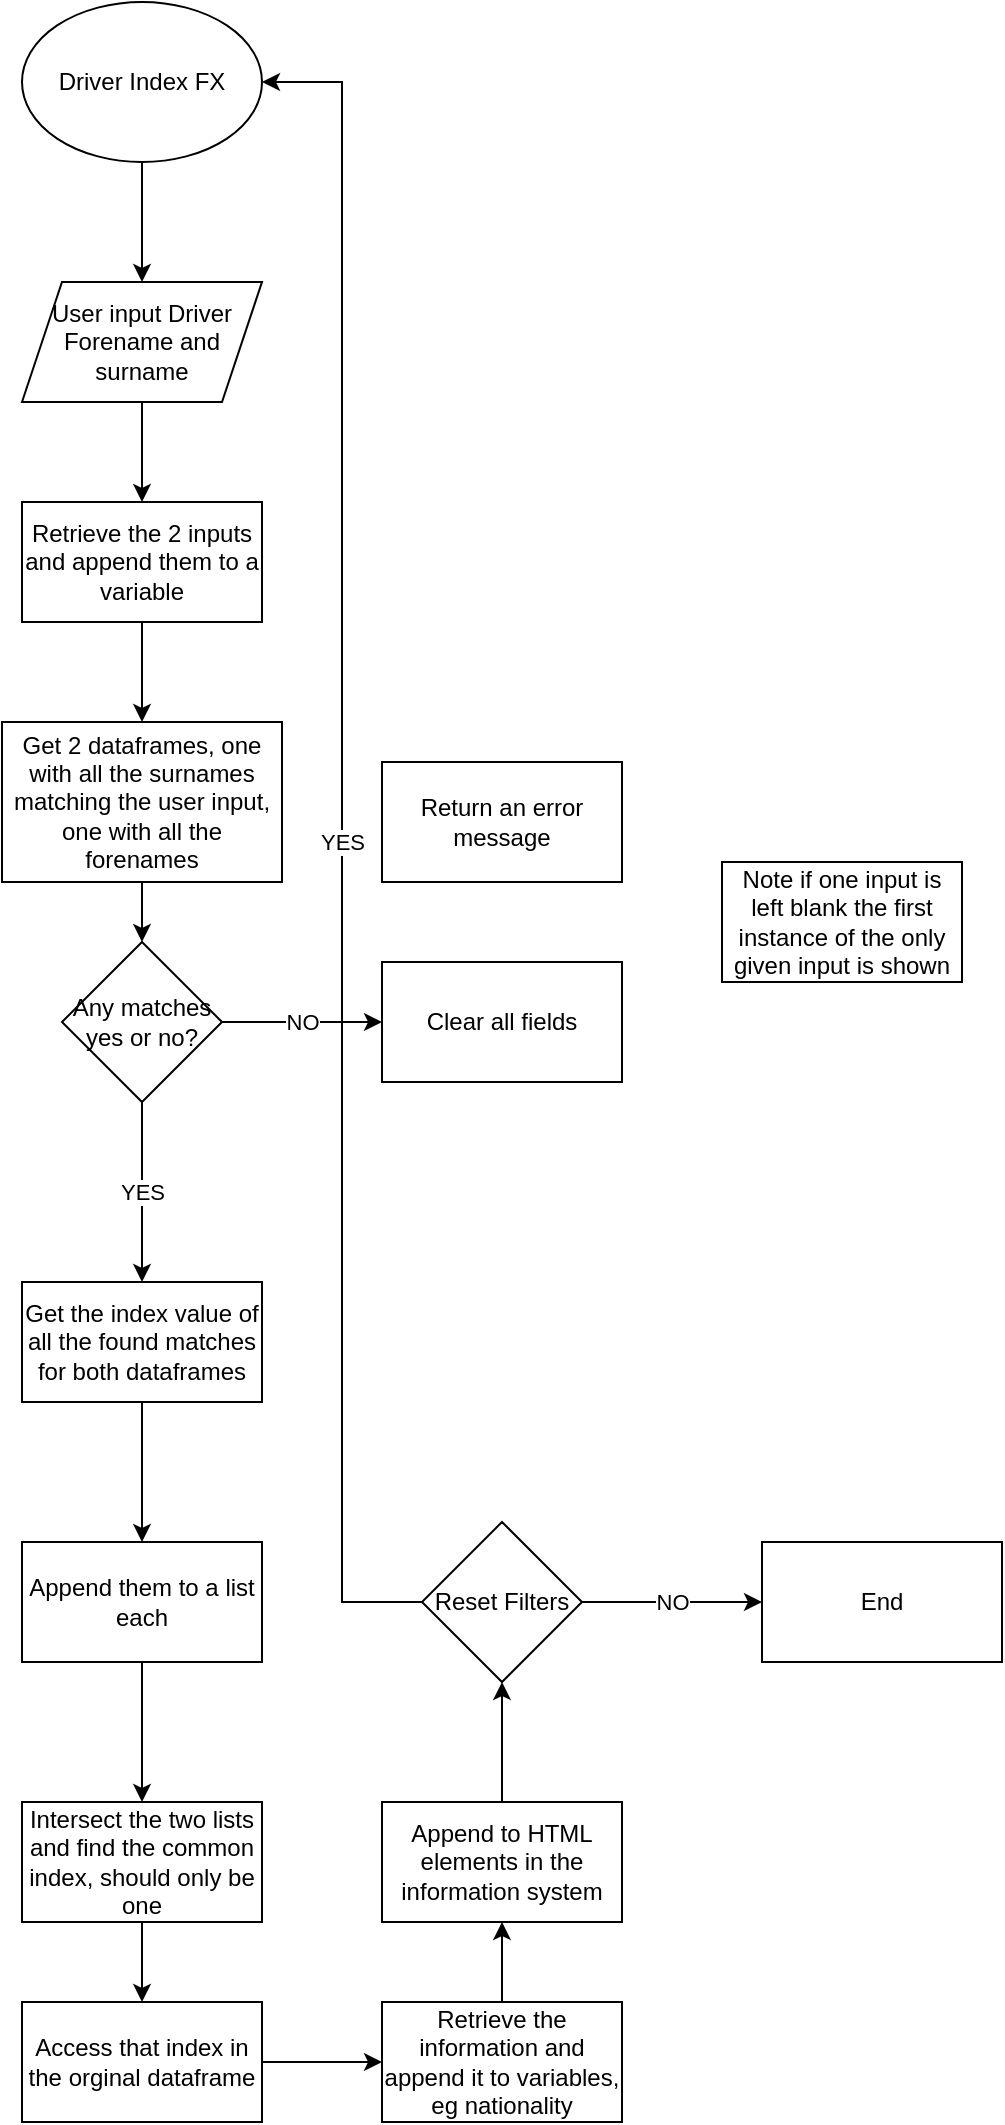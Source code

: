 <mxfile version="26.1.1">
  <diagram id="C5RBs43oDa-KdzZeNtuy" name="Page-1">
    <mxGraphModel dx="1050" dy="558" grid="1" gridSize="10" guides="1" tooltips="1" connect="1" arrows="1" fold="1" page="1" pageScale="1" pageWidth="827" pageHeight="1169" math="0" shadow="0">
      <root>
        <mxCell id="WIyWlLk6GJQsqaUBKTNV-0" />
        <mxCell id="WIyWlLk6GJQsqaUBKTNV-1" parent="WIyWlLk6GJQsqaUBKTNV-0" />
        <mxCell id="0ASaABYVrz-RMeeTezYd-35" style="edgeStyle=orthogonalEdgeStyle;rounded=0;orthogonalLoop=1;jettySize=auto;html=1;exitX=0.5;exitY=1;exitDx=0;exitDy=0;entryX=0.5;entryY=0;entryDx=0;entryDy=0;" edge="1" parent="WIyWlLk6GJQsqaUBKTNV-1" source="0ASaABYVrz-RMeeTezYd-0" target="0ASaABYVrz-RMeeTezYd-4">
          <mxGeometry relative="1" as="geometry" />
        </mxCell>
        <mxCell id="0ASaABYVrz-RMeeTezYd-0" value="&lt;div&gt;Driver Index FX&lt;/div&gt;" style="ellipse;whiteSpace=wrap;html=1;" vertex="1" parent="WIyWlLk6GJQsqaUBKTNV-1">
          <mxGeometry x="70" y="50" width="120" height="80" as="geometry" />
        </mxCell>
        <mxCell id="0ASaABYVrz-RMeeTezYd-34" style="edgeStyle=orthogonalEdgeStyle;rounded=0;orthogonalLoop=1;jettySize=auto;html=1;exitX=0.5;exitY=1;exitDx=0;exitDy=0;entryX=0.5;entryY=0;entryDx=0;entryDy=0;" edge="1" parent="WIyWlLk6GJQsqaUBKTNV-1" source="0ASaABYVrz-RMeeTezYd-4" target="0ASaABYVrz-RMeeTezYd-7">
          <mxGeometry relative="1" as="geometry" />
        </mxCell>
        <mxCell id="0ASaABYVrz-RMeeTezYd-4" value="User input Driver Forename and surname" style="shape=parallelogram;perimeter=parallelogramPerimeter;whiteSpace=wrap;html=1;fixedSize=1;" vertex="1" parent="WIyWlLk6GJQsqaUBKTNV-1">
          <mxGeometry x="70" y="190" width="120" height="60" as="geometry" />
        </mxCell>
        <mxCell id="0ASaABYVrz-RMeeTezYd-6" value="Note if one input is left blank the first instance of the only given input is shown" style="rounded=0;whiteSpace=wrap;html=1;" vertex="1" parent="WIyWlLk6GJQsqaUBKTNV-1">
          <mxGeometry x="420" y="480" width="120" height="60" as="geometry" />
        </mxCell>
        <mxCell id="0ASaABYVrz-RMeeTezYd-33" style="edgeStyle=orthogonalEdgeStyle;rounded=0;orthogonalLoop=1;jettySize=auto;html=1;exitX=0.5;exitY=1;exitDx=0;exitDy=0;entryX=0.5;entryY=0;entryDx=0;entryDy=0;" edge="1" parent="WIyWlLk6GJQsqaUBKTNV-1" source="0ASaABYVrz-RMeeTezYd-7" target="0ASaABYVrz-RMeeTezYd-8">
          <mxGeometry relative="1" as="geometry" />
        </mxCell>
        <mxCell id="0ASaABYVrz-RMeeTezYd-7" value="&lt;div&gt;Retrieve the 2 inputs and append them to a variable&lt;/div&gt;" style="rounded=0;whiteSpace=wrap;html=1;" vertex="1" parent="WIyWlLk6GJQsqaUBKTNV-1">
          <mxGeometry x="70" y="300" width="120" height="60" as="geometry" />
        </mxCell>
        <mxCell id="0ASaABYVrz-RMeeTezYd-32" style="edgeStyle=orthogonalEdgeStyle;rounded=0;orthogonalLoop=1;jettySize=auto;html=1;exitX=0.5;exitY=1;exitDx=0;exitDy=0;entryX=0.5;entryY=0;entryDx=0;entryDy=0;" edge="1" parent="WIyWlLk6GJQsqaUBKTNV-1" source="0ASaABYVrz-RMeeTezYd-8" target="0ASaABYVrz-RMeeTezYd-11">
          <mxGeometry relative="1" as="geometry" />
        </mxCell>
        <mxCell id="0ASaABYVrz-RMeeTezYd-8" value="Get 2 dataframes, one with all the surnames matching the user input, one with all the forenames" style="rounded=0;whiteSpace=wrap;html=1;" vertex="1" parent="WIyWlLk6GJQsqaUBKTNV-1">
          <mxGeometry x="60" y="410" width="140" height="80" as="geometry" />
        </mxCell>
        <mxCell id="0ASaABYVrz-RMeeTezYd-14" value="NO" style="edgeStyle=orthogonalEdgeStyle;rounded=0;orthogonalLoop=1;jettySize=auto;html=1;exitX=1;exitY=0.5;exitDx=0;exitDy=0;entryX=0;entryY=0.5;entryDx=0;entryDy=0;" edge="1" parent="WIyWlLk6GJQsqaUBKTNV-1" source="0ASaABYVrz-RMeeTezYd-11" target="0ASaABYVrz-RMeeTezYd-12">
          <mxGeometry relative="1" as="geometry" />
        </mxCell>
        <mxCell id="0ASaABYVrz-RMeeTezYd-16" value="YES" style="edgeStyle=orthogonalEdgeStyle;rounded=0;orthogonalLoop=1;jettySize=auto;html=1;exitX=0.5;exitY=1;exitDx=0;exitDy=0;entryX=0.5;entryY=0;entryDx=0;entryDy=0;" edge="1" parent="WIyWlLk6GJQsqaUBKTNV-1" source="0ASaABYVrz-RMeeTezYd-11" target="0ASaABYVrz-RMeeTezYd-15">
          <mxGeometry relative="1" as="geometry" />
        </mxCell>
        <mxCell id="0ASaABYVrz-RMeeTezYd-11" value="Any matches yes or no?" style="rhombus;whiteSpace=wrap;html=1;" vertex="1" parent="WIyWlLk6GJQsqaUBKTNV-1">
          <mxGeometry x="90" y="520" width="80" height="80" as="geometry" />
        </mxCell>
        <mxCell id="0ASaABYVrz-RMeeTezYd-12" value="Clear all fields" style="rounded=0;whiteSpace=wrap;html=1;" vertex="1" parent="WIyWlLk6GJQsqaUBKTNV-1">
          <mxGeometry x="250" y="530" width="120" height="60" as="geometry" />
        </mxCell>
        <mxCell id="0ASaABYVrz-RMeeTezYd-13" value="&lt;div&gt;Return an error message&lt;/div&gt;" style="rounded=0;whiteSpace=wrap;html=1;" vertex="1" parent="WIyWlLk6GJQsqaUBKTNV-1">
          <mxGeometry x="250" y="430" width="120" height="60" as="geometry" />
        </mxCell>
        <mxCell id="0ASaABYVrz-RMeeTezYd-22" style="edgeStyle=orthogonalEdgeStyle;rounded=0;orthogonalLoop=1;jettySize=auto;html=1;exitX=0.5;exitY=1;exitDx=0;exitDy=0;entryX=0.5;entryY=0;entryDx=0;entryDy=0;" edge="1" parent="WIyWlLk6GJQsqaUBKTNV-1" source="0ASaABYVrz-RMeeTezYd-15" target="0ASaABYVrz-RMeeTezYd-17">
          <mxGeometry relative="1" as="geometry" />
        </mxCell>
        <mxCell id="0ASaABYVrz-RMeeTezYd-15" value="Get the index value of all the found matches for both dataframes" style="rounded=0;whiteSpace=wrap;html=1;" vertex="1" parent="WIyWlLk6GJQsqaUBKTNV-1">
          <mxGeometry x="70" y="690" width="120" height="60" as="geometry" />
        </mxCell>
        <mxCell id="0ASaABYVrz-RMeeTezYd-23" style="edgeStyle=orthogonalEdgeStyle;rounded=0;orthogonalLoop=1;jettySize=auto;html=1;exitX=0.5;exitY=1;exitDx=0;exitDy=0;entryX=0.5;entryY=0;entryDx=0;entryDy=0;" edge="1" parent="WIyWlLk6GJQsqaUBKTNV-1" source="0ASaABYVrz-RMeeTezYd-17" target="0ASaABYVrz-RMeeTezYd-18">
          <mxGeometry relative="1" as="geometry" />
        </mxCell>
        <mxCell id="0ASaABYVrz-RMeeTezYd-17" value="Append them to a list each" style="rounded=0;whiteSpace=wrap;html=1;" vertex="1" parent="WIyWlLk6GJQsqaUBKTNV-1">
          <mxGeometry x="70" y="820" width="120" height="60" as="geometry" />
        </mxCell>
        <mxCell id="0ASaABYVrz-RMeeTezYd-24" style="edgeStyle=orthogonalEdgeStyle;rounded=0;orthogonalLoop=1;jettySize=auto;html=1;exitX=0.5;exitY=1;exitDx=0;exitDy=0;" edge="1" parent="WIyWlLk6GJQsqaUBKTNV-1" source="0ASaABYVrz-RMeeTezYd-18" target="0ASaABYVrz-RMeeTezYd-19">
          <mxGeometry relative="1" as="geometry" />
        </mxCell>
        <mxCell id="0ASaABYVrz-RMeeTezYd-18" value="Intersect the two lists and find the common index, should only be one" style="rounded=0;whiteSpace=wrap;html=1;" vertex="1" parent="WIyWlLk6GJQsqaUBKTNV-1">
          <mxGeometry x="70" y="950" width="120" height="60" as="geometry" />
        </mxCell>
        <mxCell id="0ASaABYVrz-RMeeTezYd-25" style="edgeStyle=orthogonalEdgeStyle;rounded=0;orthogonalLoop=1;jettySize=auto;html=1;exitX=1;exitY=0.5;exitDx=0;exitDy=0;" edge="1" parent="WIyWlLk6GJQsqaUBKTNV-1" source="0ASaABYVrz-RMeeTezYd-19" target="0ASaABYVrz-RMeeTezYd-20">
          <mxGeometry relative="1" as="geometry" />
        </mxCell>
        <mxCell id="0ASaABYVrz-RMeeTezYd-19" value="Access that index in the orginal dataframe" style="rounded=0;whiteSpace=wrap;html=1;" vertex="1" parent="WIyWlLk6GJQsqaUBKTNV-1">
          <mxGeometry x="70" y="1050" width="120" height="60" as="geometry" />
        </mxCell>
        <mxCell id="0ASaABYVrz-RMeeTezYd-26" style="edgeStyle=orthogonalEdgeStyle;rounded=0;orthogonalLoop=1;jettySize=auto;html=1;exitX=0.5;exitY=0;exitDx=0;exitDy=0;entryX=0.5;entryY=1;entryDx=0;entryDy=0;" edge="1" parent="WIyWlLk6GJQsqaUBKTNV-1" source="0ASaABYVrz-RMeeTezYd-20" target="0ASaABYVrz-RMeeTezYd-21">
          <mxGeometry relative="1" as="geometry" />
        </mxCell>
        <mxCell id="0ASaABYVrz-RMeeTezYd-20" value="Retrieve the information and append it to variables, eg nationality" style="rounded=0;whiteSpace=wrap;html=1;" vertex="1" parent="WIyWlLk6GJQsqaUBKTNV-1">
          <mxGeometry x="250" y="1050" width="120" height="60" as="geometry" />
        </mxCell>
        <mxCell id="0ASaABYVrz-RMeeTezYd-31" style="edgeStyle=orthogonalEdgeStyle;rounded=0;orthogonalLoop=1;jettySize=auto;html=1;exitX=0.5;exitY=0;exitDx=0;exitDy=0;entryX=0.5;entryY=1;entryDx=0;entryDy=0;" edge="1" parent="WIyWlLk6GJQsqaUBKTNV-1" source="0ASaABYVrz-RMeeTezYd-21" target="0ASaABYVrz-RMeeTezYd-27">
          <mxGeometry relative="1" as="geometry" />
        </mxCell>
        <mxCell id="0ASaABYVrz-RMeeTezYd-21" value="Append to HTML elements in the information system" style="rounded=0;whiteSpace=wrap;html=1;" vertex="1" parent="WIyWlLk6GJQsqaUBKTNV-1">
          <mxGeometry x="250" y="950" width="120" height="60" as="geometry" />
        </mxCell>
        <mxCell id="0ASaABYVrz-RMeeTezYd-29" value="NO" style="edgeStyle=orthogonalEdgeStyle;rounded=0;orthogonalLoop=1;jettySize=auto;html=1;exitX=1;exitY=0.5;exitDx=0;exitDy=0;entryX=0;entryY=0.5;entryDx=0;entryDy=0;" edge="1" parent="WIyWlLk6GJQsqaUBKTNV-1" source="0ASaABYVrz-RMeeTezYd-27" target="0ASaABYVrz-RMeeTezYd-28">
          <mxGeometry relative="1" as="geometry" />
        </mxCell>
        <mxCell id="0ASaABYVrz-RMeeTezYd-30" value="YES" style="edgeStyle=orthogonalEdgeStyle;rounded=0;orthogonalLoop=1;jettySize=auto;html=1;entryX=1;entryY=0.5;entryDx=0;entryDy=0;" edge="1" parent="WIyWlLk6GJQsqaUBKTNV-1" source="0ASaABYVrz-RMeeTezYd-27" target="0ASaABYVrz-RMeeTezYd-0">
          <mxGeometry relative="1" as="geometry" />
        </mxCell>
        <mxCell id="0ASaABYVrz-RMeeTezYd-27" value="Reset Filters" style="rhombus;whiteSpace=wrap;html=1;" vertex="1" parent="WIyWlLk6GJQsqaUBKTNV-1">
          <mxGeometry x="270" y="810" width="80" height="80" as="geometry" />
        </mxCell>
        <mxCell id="0ASaABYVrz-RMeeTezYd-28" value="End" style="rounded=0;whiteSpace=wrap;html=1;" vertex="1" parent="WIyWlLk6GJQsqaUBKTNV-1">
          <mxGeometry x="440" y="820" width="120" height="60" as="geometry" />
        </mxCell>
      </root>
    </mxGraphModel>
  </diagram>
</mxfile>

